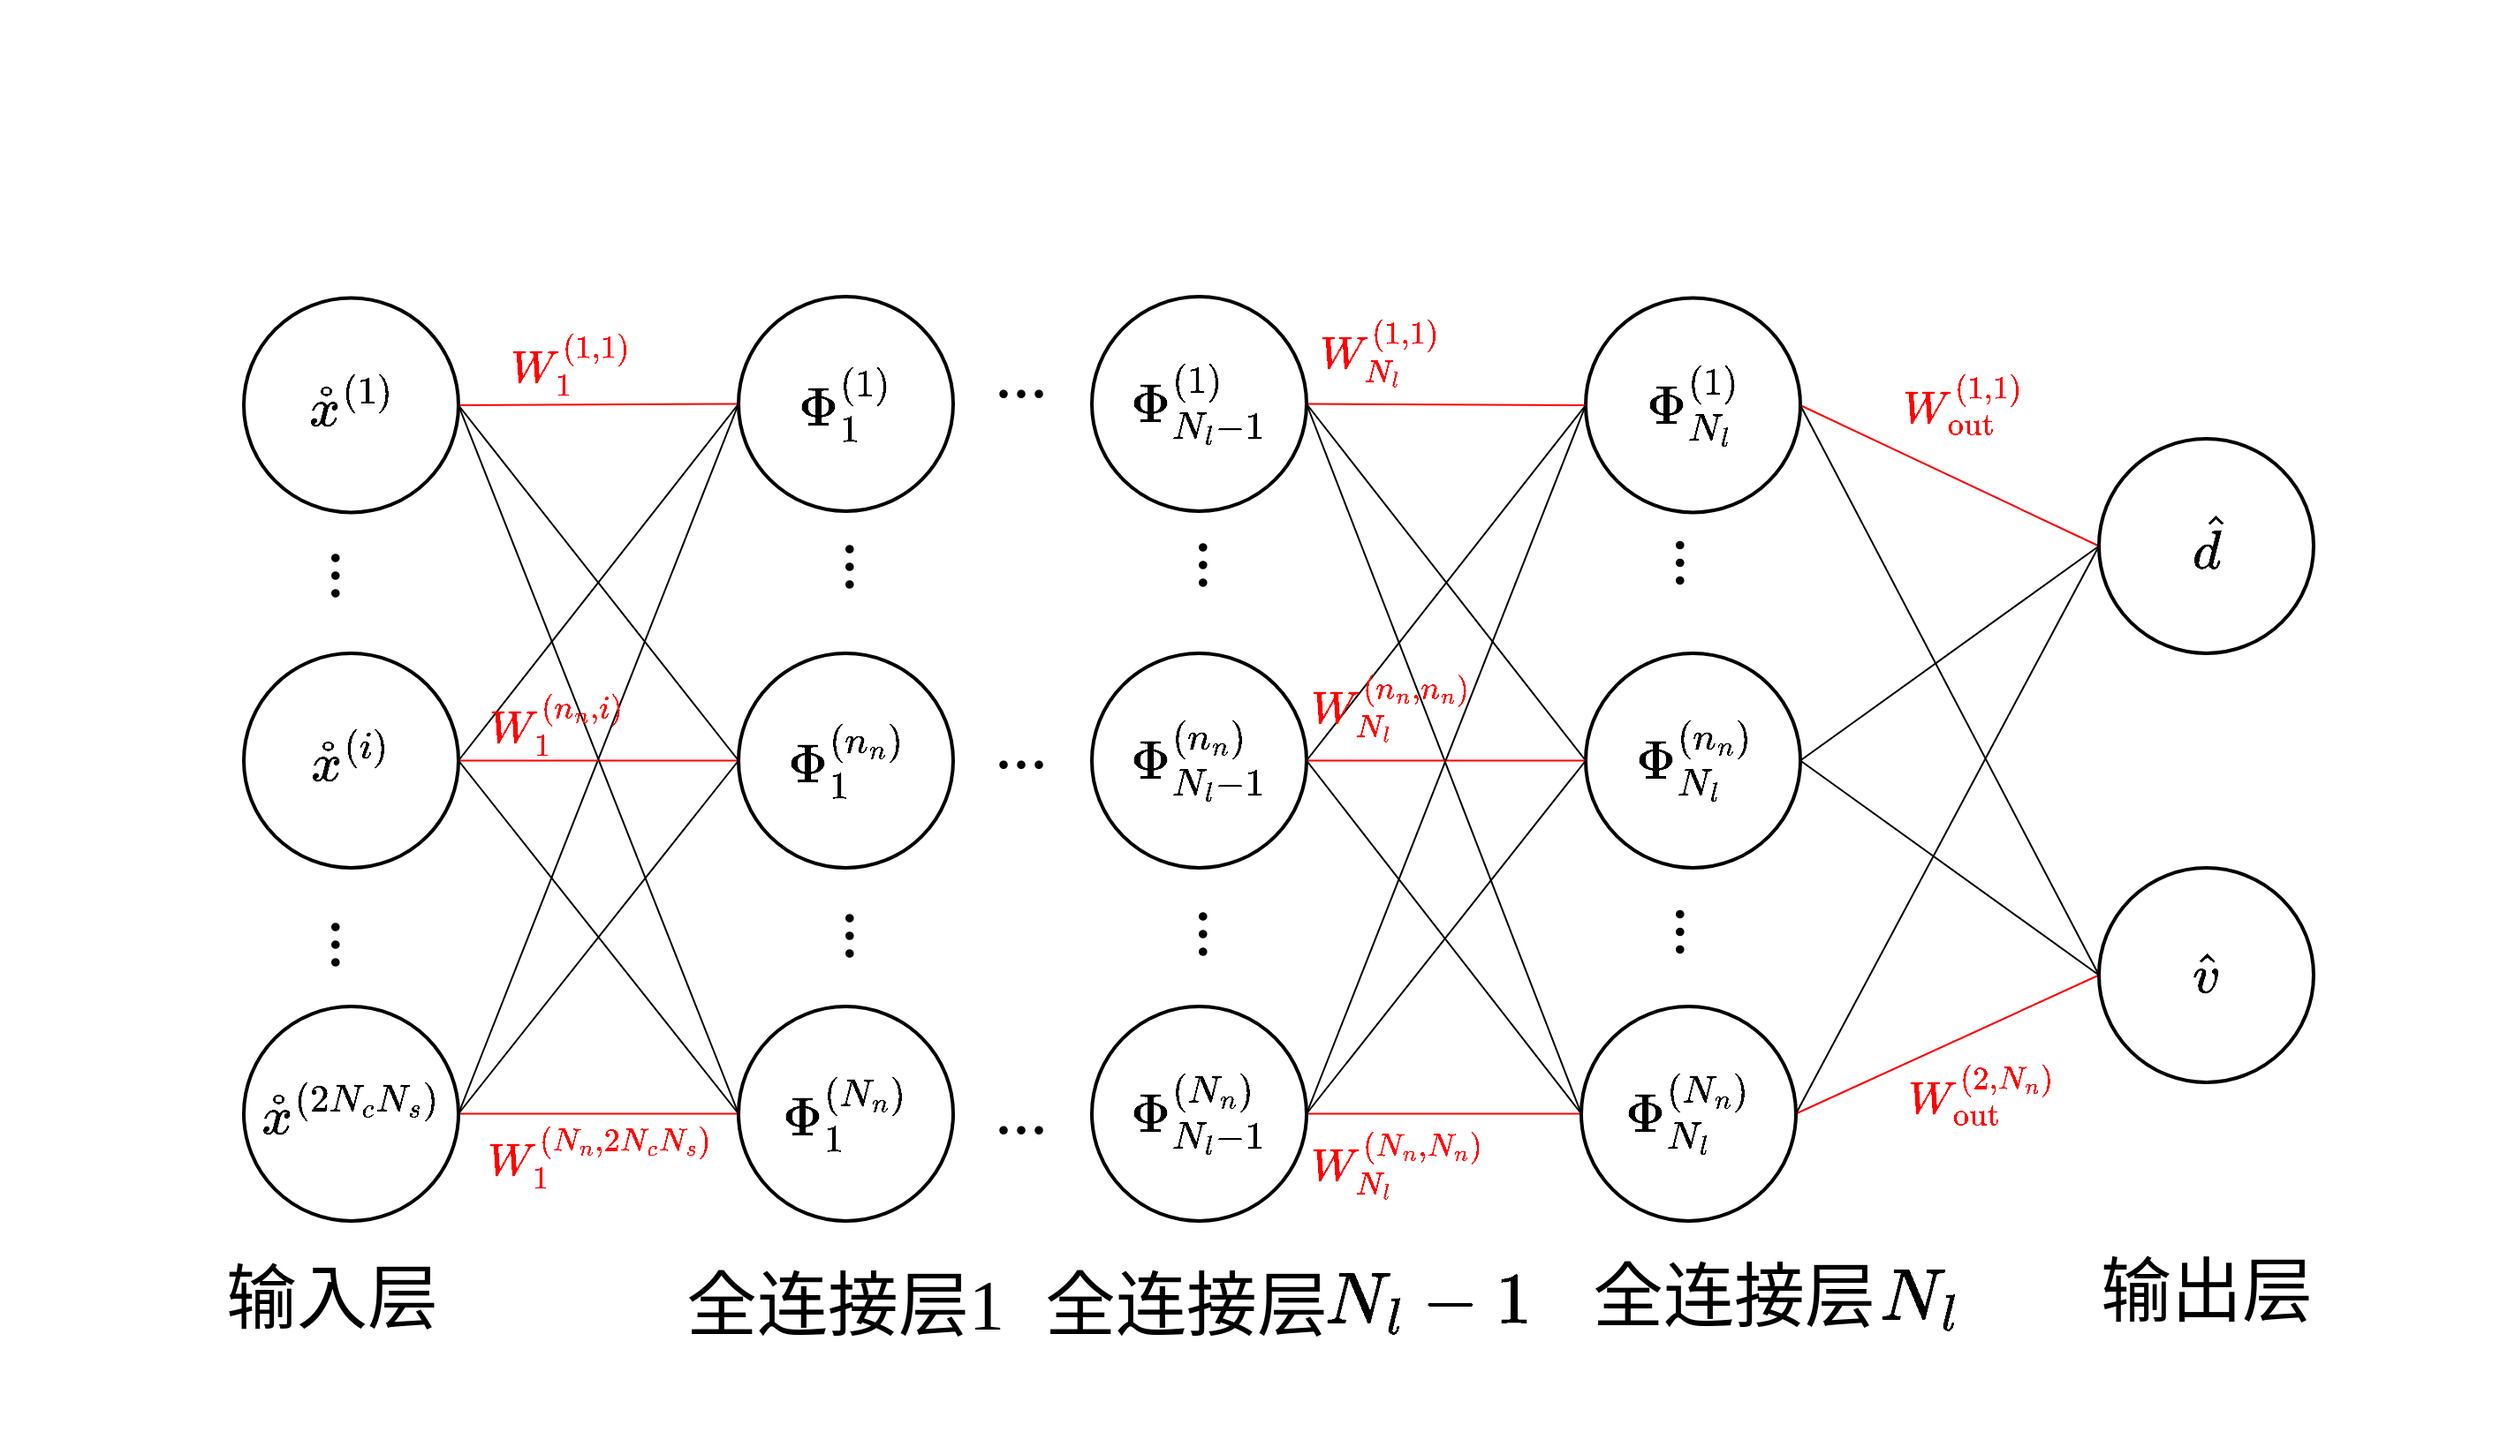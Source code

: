 <mxfile version="21.0.1" type="github">
  <diagram id="Nr91gBnzZNPVa7OQCYuw" name="第 1 页">
    <mxGraphModel dx="2608" dy="576" grid="1" gridSize="10" guides="1" tooltips="1" connect="1" arrows="1" fold="1" page="1" pageScale="1" pageWidth="827" pageHeight="1169" math="1" shadow="0">
      <root>
        <mxCell id="0" />
        <mxCell id="1" parent="0" />
        <mxCell id="OwIFoiRJL9QfCj11o62w-37" value="&lt;font style=&quot;font-size: 40px;&quot;&gt;输入层&lt;/font&gt;" style="text;html=1;strokeColor=none;fillColor=none;align=center;verticalAlign=middle;whiteSpace=wrap;rounded=0;fontFamily=宋体;fontSize=40;movable=1;resizable=1;rotatable=1;deletable=1;editable=1;locked=0;connectable=1;" parent="1" vertex="1">
          <mxGeometry x="-1150" y="1590" width="280" height="30" as="geometry" />
        </mxCell>
        <mxCell id="M2UcmTgwvu7eOfn9CfLt-47" style="edgeStyle=none;rounded=0;orthogonalLoop=1;jettySize=auto;html=1;exitX=1;exitY=0.5;exitDx=0;exitDy=0;entryX=0;entryY=0.5;entryDx=0;entryDy=0;fontSize=40;endArrow=none;endFill=0;movable=1;resizable=1;rotatable=1;deletable=1;editable=1;connectable=1;locked=0;" parent="1" source="M2UcmTgwvu7eOfn9CfLt-4" target="M2UcmTgwvu7eOfn9CfLt-13" edge="1">
          <mxGeometry relative="1" as="geometry" />
        </mxCell>
        <mxCell id="M2UcmTgwvu7eOfn9CfLt-48" style="edgeStyle=none;rounded=0;orthogonalLoop=1;jettySize=auto;html=1;exitX=1;exitY=0.5;exitDx=0;exitDy=0;entryX=0;entryY=0.5;entryDx=0;entryDy=0;fontSize=40;endArrow=none;endFill=0;movable=1;resizable=1;rotatable=1;deletable=1;editable=1;connectable=1;locked=0;" parent="1" source="M2UcmTgwvu7eOfn9CfLt-4" target="M2UcmTgwvu7eOfn9CfLt-14" edge="1">
          <mxGeometry relative="1" as="geometry" />
        </mxCell>
        <mxCell id="M2UcmTgwvu7eOfn9CfLt-49" style="edgeStyle=none;rounded=0;orthogonalLoop=1;jettySize=auto;html=1;exitX=1;exitY=0.5;exitDx=0;exitDy=0;entryX=0;entryY=0.5;entryDx=0;entryDy=0;fontSize=40;endArrow=none;endFill=0;movable=1;resizable=1;rotatable=1;deletable=1;editable=1;connectable=1;strokeColor=#FF0000;locked=0;" parent="1" source="M2UcmTgwvu7eOfn9CfLt-4" target="M2UcmTgwvu7eOfn9CfLt-15" edge="1">
          <mxGeometry relative="1" as="geometry" />
        </mxCell>
        <mxCell id="M2UcmTgwvu7eOfn9CfLt-4" value="&lt;span style=&quot;font-family: &amp;quot;Times New Roman&amp;quot;; font-size: 30px;&quot;&gt;$$\mathring{x}^{(2N_cN_s)}$$&lt;/span&gt;" style="ellipse;whiteSpace=wrap;html=1;aspect=fixed;strokeWidth=2;movable=1;resizable=1;rotatable=1;deletable=1;editable=1;locked=0;connectable=1;" parent="1" vertex="1">
          <mxGeometry x="-1060" y="1440" width="121.5" height="121.5" as="geometry" />
        </mxCell>
        <mxCell id="M2UcmTgwvu7eOfn9CfLt-44" style="edgeStyle=none;rounded=0;orthogonalLoop=1;jettySize=auto;html=1;exitX=1;exitY=0.5;exitDx=0;exitDy=0;entryX=0;entryY=0.5;entryDx=0;entryDy=0;fontSize=40;endArrow=none;endFill=0;movable=1;resizable=1;rotatable=1;deletable=1;editable=1;connectable=1;locked=0;" parent="1" source="M2UcmTgwvu7eOfn9CfLt-5" target="M2UcmTgwvu7eOfn9CfLt-13" edge="1">
          <mxGeometry relative="1" as="geometry" />
        </mxCell>
        <mxCell id="M2UcmTgwvu7eOfn9CfLt-45" style="edgeStyle=none;rounded=0;orthogonalLoop=1;jettySize=auto;html=1;exitX=1;exitY=0.5;exitDx=0;exitDy=0;entryX=0;entryY=0.5;entryDx=0;entryDy=0;fontSize=40;endArrow=none;endFill=0;movable=1;resizable=1;rotatable=1;deletable=1;editable=1;connectable=1;strokeColor=#FF0000;locked=0;" parent="1" source="M2UcmTgwvu7eOfn9CfLt-5" target="M2UcmTgwvu7eOfn9CfLt-14" edge="1">
          <mxGeometry relative="1" as="geometry" />
        </mxCell>
        <mxCell id="M2UcmTgwvu7eOfn9CfLt-46" style="edgeStyle=none;rounded=0;orthogonalLoop=1;jettySize=auto;html=1;exitX=1;exitY=0.5;exitDx=0;exitDy=0;entryX=0;entryY=0.5;entryDx=0;entryDy=0;fontSize=40;endArrow=none;endFill=0;movable=1;resizable=1;rotatable=1;deletable=1;editable=1;connectable=1;locked=0;" parent="1" source="M2UcmTgwvu7eOfn9CfLt-5" target="M2UcmTgwvu7eOfn9CfLt-15" edge="1">
          <mxGeometry relative="1" as="geometry" />
        </mxCell>
        <mxCell id="M2UcmTgwvu7eOfn9CfLt-5" value="&lt;span style=&quot;font-family: &amp;quot;Times New Roman&amp;quot;; font-size: 30px;&quot;&gt;$$\mathring{x}^{(i)}$$&lt;/span&gt;" style="ellipse;whiteSpace=wrap;html=1;aspect=fixed;strokeWidth=2;movable=1;resizable=1;rotatable=1;deletable=1;editable=1;locked=0;connectable=1;" parent="1" vertex="1">
          <mxGeometry x="-1060" y="1240" width="121.5" height="121.5" as="geometry" />
        </mxCell>
        <mxCell id="M2UcmTgwvu7eOfn9CfLt-38" style="edgeStyle=none;rounded=0;orthogonalLoop=1;jettySize=auto;html=1;exitX=1;exitY=0.5;exitDx=0;exitDy=0;entryX=0;entryY=0.5;entryDx=0;entryDy=0;fontSize=40;endArrow=none;endFill=0;movable=1;resizable=1;rotatable=1;deletable=1;editable=1;connectable=1;strokeColor=#FF0000;fontColor=#FF0000;locked=0;" parent="1" source="M2UcmTgwvu7eOfn9CfLt-9" target="M2UcmTgwvu7eOfn9CfLt-13" edge="1">
          <mxGeometry relative="1" as="geometry" />
        </mxCell>
        <mxCell id="M2UcmTgwvu7eOfn9CfLt-39" style="edgeStyle=none;rounded=0;orthogonalLoop=1;jettySize=auto;html=1;exitX=1;exitY=0.5;exitDx=0;exitDy=0;entryX=0;entryY=0.5;entryDx=0;entryDy=0;fontSize=40;endArrow=none;endFill=0;movable=1;resizable=1;rotatable=1;deletable=1;editable=1;connectable=1;locked=0;" parent="1" source="M2UcmTgwvu7eOfn9CfLt-9" target="M2UcmTgwvu7eOfn9CfLt-14" edge="1">
          <mxGeometry relative="1" as="geometry" />
        </mxCell>
        <mxCell id="M2UcmTgwvu7eOfn9CfLt-40" style="edgeStyle=none;rounded=0;orthogonalLoop=1;jettySize=auto;html=1;exitX=1;exitY=0.5;exitDx=0;exitDy=0;entryX=0;entryY=0.5;entryDx=0;entryDy=0;fontSize=40;endArrow=none;endFill=0;movable=1;resizable=1;rotatable=1;deletable=1;editable=1;connectable=1;locked=0;" parent="1" source="M2UcmTgwvu7eOfn9CfLt-9" target="M2UcmTgwvu7eOfn9CfLt-15" edge="1">
          <mxGeometry relative="1" as="geometry" />
        </mxCell>
        <mxCell id="M2UcmTgwvu7eOfn9CfLt-9" value="&lt;span style=&quot;font-family: &amp;quot;Times New Roman&amp;quot;; font-size: 30px;&quot;&gt;$$\mathring{x}^{(1)}$$&lt;/span&gt;" style="ellipse;whiteSpace=wrap;html=1;aspect=fixed;strokeWidth=2;movable=1;resizable=1;rotatable=1;deletable=1;editable=1;locked=0;connectable=1;" parent="1" vertex="1">
          <mxGeometry x="-1060" y="1038.75" width="121.5" height="121.5" as="geometry" />
        </mxCell>
        <mxCell id="M2UcmTgwvu7eOfn9CfLt-13" value="&lt;span style=&quot;font-family: &amp;quot;Times New Roman&amp;quot;; font-size: 30px;&quot;&gt;$${\Phi}_{1}^{(1)}$$&lt;/span&gt;" style="ellipse;whiteSpace=wrap;html=1;aspect=fixed;strokeWidth=2;movable=1;resizable=1;rotatable=1;deletable=1;editable=1;locked=0;connectable=1;" parent="1" vertex="1">
          <mxGeometry x="-780" y="1038" width="121.5" height="121.5" as="geometry" />
        </mxCell>
        <mxCell id="M2UcmTgwvu7eOfn9CfLt-14" value="&lt;span style=&quot;font-family: &amp;quot;Times New Roman&amp;quot;; font-size: 30px;&quot;&gt;$${\Phi}_{1}^{(n_n)}$$&lt;/span&gt;" style="ellipse;whiteSpace=wrap;html=1;aspect=fixed;strokeWidth=2;movable=1;resizable=1;rotatable=1;deletable=1;editable=1;locked=0;connectable=1;" parent="1" vertex="1">
          <mxGeometry x="-780" y="1240" width="121.5" height="121.5" as="geometry" />
        </mxCell>
        <mxCell id="M2UcmTgwvu7eOfn9CfLt-15" value="&lt;span style=&quot;font-family: &amp;quot;Times New Roman&amp;quot;; font-size: 30px;&quot;&gt;$${\Phi}_{1}^{(N_n)}$$&lt;/span&gt;" style="ellipse;whiteSpace=wrap;html=1;aspect=fixed;strokeWidth=2;movable=1;resizable=1;rotatable=1;deletable=1;editable=1;locked=0;connectable=1;" parent="1" vertex="1">
          <mxGeometry x="-780" y="1440" width="121.5" height="121.5" as="geometry" />
        </mxCell>
        <mxCell id="M2UcmTgwvu7eOfn9CfLt-59" style="edgeStyle=none;rounded=0;orthogonalLoop=1;jettySize=auto;html=1;exitX=1;exitY=0.5;exitDx=0;exitDy=0;entryX=0;entryY=0.5;entryDx=0;entryDy=0;fontSize=40;endArrow=none;endFill=0;movable=1;resizable=1;rotatable=1;deletable=1;editable=1;connectable=1;strokeColor=#FF0000;locked=0;" parent="1" source="M2UcmTgwvu7eOfn9CfLt-22" target="XeoROwiILn2AdARiK8tl-6" edge="1">
          <mxGeometry relative="1" as="geometry">
            <mxPoint x="-879.25" y="1100" as="targetPoint" />
          </mxGeometry>
        </mxCell>
        <mxCell id="XeoROwiILn2AdARiK8tl-16" style="edgeStyle=none;rounded=0;orthogonalLoop=1;jettySize=auto;html=1;exitX=1;exitY=0.5;exitDx=0;exitDy=0;entryX=0;entryY=0.5;entryDx=0;entryDy=0;endArrow=none;endFill=0;movable=1;resizable=1;rotatable=1;deletable=1;editable=1;connectable=1;locked=0;" parent="1" source="M2UcmTgwvu7eOfn9CfLt-22" target="XeoROwiILn2AdARiK8tl-5" edge="1">
          <mxGeometry relative="1" as="geometry">
            <mxPoint x="-749.25" y="1100" as="targetPoint" />
          </mxGeometry>
        </mxCell>
        <mxCell id="M2UcmTgwvu7eOfn9CfLt-22" value="&lt;span style=&quot;font-family: &amp;quot;Times New Roman&amp;quot;; font-size: 30px;&quot;&gt;$${\Phi}_{N_l}^{(1)}$$&lt;/span&gt;" style="ellipse;whiteSpace=wrap;html=1;aspect=fixed;strokeWidth=2;movable=1;resizable=1;rotatable=1;deletable=1;editable=1;locked=0;connectable=1;" parent="1" vertex="1">
          <mxGeometry x="-300.5" y="1038.75" width="121.5" height="121.5" as="geometry" />
        </mxCell>
        <mxCell id="XeoROwiILn2AdARiK8tl-19" style="edgeStyle=none;rounded=0;orthogonalLoop=1;jettySize=auto;html=1;exitX=1;exitY=0.5;exitDx=0;exitDy=0;entryX=0;entryY=0.5;entryDx=0;entryDy=0;endArrow=none;endFill=0;movable=1;resizable=1;rotatable=1;deletable=1;editable=1;connectable=1;locked=0;" parent="1" source="M2UcmTgwvu7eOfn9CfLt-23" target="XeoROwiILn2AdARiK8tl-6" edge="1">
          <mxGeometry relative="1" as="geometry">
            <mxPoint x="-749.25" y="1100" as="targetPoint" />
          </mxGeometry>
        </mxCell>
        <mxCell id="M2UcmTgwvu7eOfn9CfLt-23" value="&lt;span style=&quot;font-family: &amp;quot;Times New Roman&amp;quot;; font-size: 30px;&quot;&gt;$${\Phi}_{N_l}^{(n_n)}$$&lt;/span&gt;" style="ellipse;whiteSpace=wrap;html=1;aspect=fixed;strokeWidth=2;movable=1;resizable=1;rotatable=1;deletable=1;editable=1;locked=0;connectable=1;" parent="1" vertex="1">
          <mxGeometry x="-300.5" y="1240" width="121.5" height="121.5" as="geometry" />
        </mxCell>
        <mxCell id="M2UcmTgwvu7eOfn9CfLt-61" style="edgeStyle=none;rounded=0;orthogonalLoop=1;jettySize=auto;html=1;fontSize=40;endArrow=none;endFill=0;entryX=0;entryY=0.5;entryDx=0;entryDy=0;movable=1;resizable=1;rotatable=1;deletable=1;editable=1;connectable=1;strokeColor=#FF0000;locked=0;exitX=1;exitY=0.5;exitDx=0;exitDy=0;" parent="1" source="M2UcmTgwvu7eOfn9CfLt-24" target="XeoROwiILn2AdARiK8tl-5" edge="1">
          <mxGeometry relative="1" as="geometry">
            <mxPoint x="-879.25" y="1100" as="targetPoint" />
            <mxPoint x="-170" y="1610" as="sourcePoint" />
          </mxGeometry>
        </mxCell>
        <mxCell id="XeoROwiILn2AdARiK8tl-20" style="edgeStyle=none;rounded=0;orthogonalLoop=1;jettySize=auto;html=1;exitX=1;exitY=0.5;exitDx=0;exitDy=0;entryX=0;entryY=0.5;entryDx=0;entryDy=0;endArrow=none;endFill=0;movable=1;resizable=1;rotatable=1;deletable=1;editable=1;connectable=1;locked=0;" parent="1" source="M2UcmTgwvu7eOfn9CfLt-24" target="XeoROwiILn2AdARiK8tl-6" edge="1">
          <mxGeometry relative="1" as="geometry">
            <mxPoint x="-749.25" y="1100" as="targetPoint" />
          </mxGeometry>
        </mxCell>
        <mxCell id="7U1tbbjrAaeNdRE5ZruC-3" style="edgeStyle=orthogonalEdgeStyle;rounded=0;orthogonalLoop=1;jettySize=auto;html=1;exitX=0.5;exitY=1;exitDx=0;exitDy=0;movable=1;resizable=1;rotatable=1;deletable=1;editable=1;locked=0;connectable=1;" parent="1" edge="1">
          <mxGeometry relative="1" as="geometry">
            <mxPoint x="-183" y="877.5" as="sourcePoint" />
            <mxPoint x="-183" y="877.5" as="targetPoint" />
          </mxGeometry>
        </mxCell>
        <mxCell id="t0eo6kWqra9Wq7suAkri-11" value="&lt;font style=&quot;font-size: 40px;&quot;&gt;全连接层1&lt;/font&gt;" style="text;html=1;strokeColor=none;fillColor=none;align=center;verticalAlign=middle;whiteSpace=wrap;rounded=0;fontFamily=宋体;fontSize=50;movable=1;resizable=1;rotatable=1;deletable=1;editable=1;locked=0;connectable=1;" parent="1" vertex="1">
          <mxGeometry x="-862.75" y="1545" width="287" height="120" as="geometry" />
        </mxCell>
        <mxCell id="t0eo6kWqra9Wq7suAkri-18" value="&lt;font style=&quot;font-size: 25px;&quot;&gt;$${W}^{(1,1)}_1$$&lt;/font&gt;" style="text;html=1;strokeColor=none;fillColor=none;align=center;verticalAlign=middle;rounded=0;fontFamily=Times New Roman;fontSize=50;fontColor=#FF0000;movable=1;resizable=1;rotatable=1;deletable=1;editable=1;locked=0;connectable=1;" parent="1" vertex="1">
          <mxGeometry x="-1019" y="1016" width="287" height="120" as="geometry" />
        </mxCell>
        <mxCell id="XeoROwiILn2AdARiK8tl-6" value="&lt;span style=&quot;font-family: &amp;quot;Times New Roman&amp;quot;; font-size: 30px;&quot;&gt;$$\hat{d}$$&lt;/span&gt;" style="ellipse;whiteSpace=wrap;html=1;aspect=fixed;strokeWidth=2;movable=1;resizable=1;rotatable=1;deletable=1;editable=1;locked=0;connectable=1;" parent="1" vertex="1">
          <mxGeometry x="-10" y="1118.5" width="121.5" height="121.5" as="geometry" />
        </mxCell>
        <mxCell id="XeoROwiILn2AdARiK8tl-5" value="&lt;span style=&quot;font-family: &amp;quot;Times New Roman&amp;quot;; font-size: 30px;&quot;&gt;$$\hat{v}$$&lt;/span&gt;" style="ellipse;whiteSpace=wrap;html=1;aspect=fixed;strokeWidth=2;movable=1;resizable=1;rotatable=1;deletable=1;editable=1;locked=0;connectable=1;" parent="1" vertex="1">
          <mxGeometry x="-10" y="1361.5" width="121.5" height="121.5" as="geometry" />
        </mxCell>
        <mxCell id="XeoROwiILn2AdARiK8tl-13" value="&lt;span style=&quot;font-size: 40px;&quot;&gt;&lt;font face=&quot;宋体&quot; style=&quot;font-size: 40px;&quot;&gt;输出层&lt;/font&gt;&lt;/span&gt;" style="text;whiteSpace=wrap;html=1;align=center;movable=1;resizable=1;rotatable=1;deletable=1;editable=1;locked=0;connectable=1;fontSize=40;" parent="1" vertex="1">
          <mxGeometry x="-114.25" y="1570" width="330" height="50" as="geometry" />
        </mxCell>
        <mxCell id="XeoROwiILn2AdARiK8tl-33" value="&lt;span style=&quot;font-size: 25px;&quot;&gt;$${W}^{(N_n,2N_cN_s)}_1$$&lt;/span&gt;" style="text;html=1;strokeColor=none;fillColor=none;align=center;verticalAlign=middle;whiteSpace=wrap;rounded=0;fontFamily=Times New Roman;fontSize=50;fontColor=#FF0000;movable=1;resizable=1;rotatable=1;deletable=1;editable=1;locked=0;connectable=1;" parent="1" vertex="1">
          <mxGeometry x="-1002" y="1465" width="287" height="120" as="geometry" />
        </mxCell>
        <mxCell id="XeoROwiILn2AdARiK8tl-34" value="&lt;font style=&quot;font-size: 25px;&quot;&gt;$${W}^{(n_n,i)}_1$$&lt;/font&gt;" style="text;html=1;strokeColor=none;fillColor=none;align=center;verticalAlign=middle;whiteSpace=wrap;rounded=0;fontFamily=Times New Roman;fontSize=50;fontColor=#FF0000;movable=1;resizable=1;rotatable=1;deletable=1;editable=1;locked=0;connectable=1;" parent="1" vertex="1">
          <mxGeometry x="-1026" y="1220" width="287" height="120" as="geometry" />
        </mxCell>
        <mxCell id="XeoROwiILn2AdARiK8tl-37" value="&lt;font style=&quot;font-size: 25px;&quot;&gt;$${W}^{(1,1)}_\text{out}$$&lt;/font&gt;" style="text;html=1;strokeColor=none;fillColor=none;align=center;verticalAlign=middle;whiteSpace=wrap;rounded=0;fontFamily=Times New Roman;fontSize=50;fontColor=#FF0000;movable=1;resizable=1;rotatable=1;deletable=1;editable=1;locked=0;connectable=1;" parent="1" vertex="1">
          <mxGeometry x="-230" y="1038.75" width="287" height="120" as="geometry" />
        </mxCell>
        <mxCell id="XeoROwiILn2AdARiK8tl-38" value="&lt;font style=&quot;font-size: 25px;&quot;&gt;$${W}^{(2,N_n)}_\text{out}$$&lt;/font&gt;" style="text;html=1;strokeColor=none;fillColor=none;align=center;verticalAlign=middle;whiteSpace=wrap;rounded=0;fontFamily=Times New Roman;fontSize=50;fontColor=#FF0000;movable=1;resizable=1;rotatable=1;deletable=1;editable=1;locked=0;connectable=1;" parent="1" vertex="1">
          <mxGeometry x="-220" y="1430" width="287" height="120" as="geometry" />
        </mxCell>
        <mxCell id="XeoROwiILn2AdARiK8tl-40" style="edgeStyle=none;rounded=0;orthogonalLoop=1;jettySize=auto;html=1;exitX=1;exitY=0.5;exitDx=0;exitDy=0;entryX=0;entryY=0.5;entryDx=0;entryDy=0;fontSize=25;endArrow=none;endFill=0;movable=1;resizable=1;rotatable=1;deletable=1;editable=1;connectable=1;strokeColor=#FF0000;locked=0;" parent="1" source="XeoROwiILn2AdARiK8tl-39" target="M2UcmTgwvu7eOfn9CfLt-22" edge="1">
          <mxGeometry relative="1" as="geometry" />
        </mxCell>
        <mxCell id="XeoROwiILn2AdARiK8tl-48" style="edgeStyle=none;rounded=0;orthogonalLoop=1;jettySize=auto;html=1;exitX=1;exitY=0.5;exitDx=0;exitDy=0;fontSize=25;endArrow=none;endFill=0;entryX=0;entryY=0.5;entryDx=0;entryDy=0;movable=1;resizable=1;rotatable=1;deletable=1;editable=1;connectable=1;locked=0;" parent="1" source="XeoROwiILn2AdARiK8tl-39" target="M2UcmTgwvu7eOfn9CfLt-23" edge="1">
          <mxGeometry relative="1" as="geometry">
            <mxPoint x="-640" y="1040" as="targetPoint" />
          </mxGeometry>
        </mxCell>
        <mxCell id="XeoROwiILn2AdARiK8tl-49" style="edgeStyle=none;rounded=0;orthogonalLoop=1;jettySize=auto;html=1;exitX=1;exitY=0.5;exitDx=0;exitDy=0;entryX=0;entryY=0.5;entryDx=0;entryDy=0;fontSize=25;endArrow=none;endFill=0;movable=1;resizable=1;rotatable=1;deletable=1;editable=1;connectable=1;locked=0;" parent="1" source="XeoROwiILn2AdARiK8tl-39" target="M2UcmTgwvu7eOfn9CfLt-24" edge="1">
          <mxGeometry relative="1" as="geometry" />
        </mxCell>
        <mxCell id="XeoROwiILn2AdARiK8tl-39" value="&lt;span style=&quot;font-family: &amp;quot;Times New Roman&amp;quot;; font-size: 30px;&quot;&gt;$${\Phi}_{N_l-1}^{(1)}$$&lt;/span&gt;" style="ellipse;whiteSpace=wrap;html=1;aspect=fixed;strokeWidth=2;movable=1;resizable=1;rotatable=1;deletable=1;editable=1;locked=0;connectable=1;" parent="1" vertex="1">
          <mxGeometry x="-580" y="1038" width="121.5" height="121.5" as="geometry" />
        </mxCell>
        <mxCell id="XeoROwiILn2AdARiK8tl-43" style="edgeStyle=none;rounded=0;orthogonalLoop=1;jettySize=auto;html=1;exitX=1;exitY=0.5;exitDx=0;exitDy=0;entryX=0;entryY=0.5;entryDx=0;entryDy=0;fontSize=25;endArrow=none;endFill=0;movable=1;resizable=1;rotatable=1;deletable=1;editable=1;connectable=1;strokeColor=#FF0000;locked=0;" parent="1" source="XeoROwiILn2AdARiK8tl-41" target="M2UcmTgwvu7eOfn9CfLt-23" edge="1">
          <mxGeometry relative="1" as="geometry" />
        </mxCell>
        <mxCell id="XeoROwiILn2AdARiK8tl-50" style="edgeStyle=none;rounded=0;orthogonalLoop=1;jettySize=auto;html=1;exitX=1;exitY=0.5;exitDx=0;exitDy=0;fontSize=25;endArrow=none;endFill=0;entryX=0;entryY=0.5;entryDx=0;entryDy=0;movable=1;resizable=1;rotatable=1;deletable=1;editable=1;connectable=1;locked=0;" parent="1" source="XeoROwiILn2AdARiK8tl-41" target="M2UcmTgwvu7eOfn9CfLt-24" edge="1">
          <mxGeometry relative="1" as="geometry">
            <mxPoint x="-890" y="1050" as="targetPoint" />
          </mxGeometry>
        </mxCell>
        <mxCell id="XeoROwiILn2AdARiK8tl-51" style="edgeStyle=none;rounded=0;orthogonalLoop=1;jettySize=auto;html=1;exitX=1;exitY=0.5;exitDx=0;exitDy=0;entryX=0;entryY=0.5;entryDx=0;entryDy=0;fontSize=25;endArrow=none;endFill=0;movable=1;resizable=1;rotatable=1;deletable=1;editable=1;connectable=1;locked=0;" parent="1" source="XeoROwiILn2AdARiK8tl-41" target="M2UcmTgwvu7eOfn9CfLt-22" edge="1">
          <mxGeometry relative="1" as="geometry" />
        </mxCell>
        <mxCell id="XeoROwiILn2AdARiK8tl-41" value="&lt;span style=&quot;font-family: &amp;quot;Times New Roman&amp;quot;; font-size: 30px;&quot;&gt;$${\Phi}_{N_l-1}^{(n_n)}$$&lt;/span&gt;" style="ellipse;whiteSpace=wrap;html=1;aspect=fixed;strokeWidth=2;movable=1;resizable=1;rotatable=1;deletable=1;editable=1;locked=0;connectable=1;" parent="1" vertex="1">
          <mxGeometry x="-580" y="1240" width="121.5" height="121.5" as="geometry" />
        </mxCell>
        <mxCell id="XeoROwiILn2AdARiK8tl-44" style="edgeStyle=none;rounded=0;orthogonalLoop=1;jettySize=auto;html=1;exitX=1;exitY=0.5;exitDx=0;exitDy=0;entryX=0;entryY=0.5;entryDx=0;entryDy=0;fontSize=25;endArrow=none;endFill=0;movable=1;resizable=1;rotatable=1;deletable=1;editable=1;connectable=1;strokeColor=#FF0000;locked=0;" parent="1" source="XeoROwiILn2AdARiK8tl-42" target="M2UcmTgwvu7eOfn9CfLt-24" edge="1">
          <mxGeometry relative="1" as="geometry" />
        </mxCell>
        <mxCell id="XeoROwiILn2AdARiK8tl-52" style="edgeStyle=none;rounded=0;orthogonalLoop=1;jettySize=auto;html=1;exitX=1;exitY=0.5;exitDx=0;exitDy=0;entryX=0;entryY=0.5;entryDx=0;entryDy=0;fontSize=25;endArrow=none;endFill=0;movable=1;resizable=1;rotatable=1;deletable=1;editable=1;connectable=1;locked=0;" parent="1" source="XeoROwiILn2AdARiK8tl-42" target="M2UcmTgwvu7eOfn9CfLt-22" edge="1">
          <mxGeometry relative="1" as="geometry" />
        </mxCell>
        <mxCell id="XeoROwiILn2AdARiK8tl-53" style="edgeStyle=none;rounded=0;orthogonalLoop=1;jettySize=auto;html=1;exitX=1;exitY=0.5;exitDx=0;exitDy=0;entryX=0;entryY=0.5;entryDx=0;entryDy=0;fontSize=25;endArrow=none;endFill=0;movable=1;resizable=1;rotatable=1;deletable=1;editable=1;connectable=1;locked=0;" parent="1" source="XeoROwiILn2AdARiK8tl-42" target="M2UcmTgwvu7eOfn9CfLt-23" edge="1">
          <mxGeometry relative="1" as="geometry" />
        </mxCell>
        <mxCell id="XeoROwiILn2AdARiK8tl-42" value="&lt;span style=&quot;font-family: &amp;quot;Times New Roman&amp;quot;; font-size: 30px;&quot;&gt;$${\Phi}_{N_l-1}^{(N_n)}$$&lt;/span&gt;" style="ellipse;whiteSpace=wrap;html=1;aspect=fixed;strokeWidth=2;movable=1;resizable=1;rotatable=1;deletable=1;editable=1;locked=0;connectable=1;" parent="1" vertex="1">
          <mxGeometry x="-580" y="1440" width="121.5" height="121.5" as="geometry" />
        </mxCell>
        <mxCell id="XeoROwiILn2AdARiK8tl-45" value="&lt;font style=&quot;font-size: 25px;&quot;&gt;$${W}^{(1,1)}_{N_l}$$&lt;/font&gt;" style="text;html=1;strokeColor=none;fillColor=none;align=center;verticalAlign=middle;whiteSpace=wrap;rounded=0;fontFamily=Times New Roman;fontSize=50;fontColor=#FF0000;movable=1;resizable=1;rotatable=1;deletable=1;editable=1;locked=0;connectable=1;" parent="1" vertex="1">
          <mxGeometry x="-560" y="1010" width="287" height="120" as="geometry" />
        </mxCell>
        <mxCell id="XeoROwiILn2AdARiK8tl-46" value="&lt;font style=&quot;font-size: 25px;&quot;&gt;$${W}^{(n_n,n_n)}_{N_l}$$&lt;/font&gt;" style="text;html=1;strokeColor=none;fillColor=none;align=center;verticalAlign=middle;whiteSpace=wrap;rounded=0;fontFamily=Times New Roman;fontSize=50;fontColor=#FF0000;movable=1;resizable=1;rotatable=1;deletable=1;editable=1;locked=0;connectable=1;" parent="1" vertex="1">
          <mxGeometry x="-554" y="1211" width="287" height="120" as="geometry" />
        </mxCell>
        <mxCell id="XeoROwiILn2AdARiK8tl-47" value="&lt;font style=&quot;font-size: 25px;&quot;&gt;$${W}^{(N_n,N_n)}_{N_l}$$&lt;/font&gt;" style="text;html=1;strokeColor=none;fillColor=none;align=center;verticalAlign=middle;whiteSpace=wrap;rounded=0;fontFamily=Times New Roman;fontSize=50;labelBorderColor=none;fontColor=#FF0000;movable=1;resizable=1;rotatable=1;deletable=1;editable=1;locked=0;connectable=1;" parent="1" vertex="1">
          <mxGeometry x="-550" y="1470" width="287" height="120" as="geometry" />
        </mxCell>
        <mxCell id="CB7Ro9h_NJcxQG_lgQYG-1" value="&lt;font style=&quot;font-size: 40px;&quot;&gt;...&lt;/font&gt;" style="text;html=1;strokeColor=none;fillColor=none;align=center;verticalAlign=middle;whiteSpace=wrap;rounded=0;fontFamily=Times New Roman;fontSize=30;movable=1;resizable=1;rotatable=1;deletable=1;editable=1;connectable=1;locked=0;" parent="1" vertex="1">
          <mxGeometry x="-650" y="1065.75" width="60" height="30" as="geometry" />
        </mxCell>
        <mxCell id="CB7Ro9h_NJcxQG_lgQYG-2" value="&lt;font style=&quot;font-size: 40px;&quot;&gt;...&lt;/font&gt;" style="text;html=1;strokeColor=none;fillColor=none;align=center;verticalAlign=middle;whiteSpace=wrap;rounded=0;fontFamily=Times New Roman;fontSize=30;movable=1;resizable=1;rotatable=1;deletable=1;editable=1;connectable=1;locked=0;" parent="1" vertex="1">
          <mxGeometry x="-650" y="1275.75" width="60" height="30" as="geometry" />
        </mxCell>
        <mxCell id="6lGiRCO-KDSi75rr7EYO-1" value="" style="group;movable=1;resizable=1;rotatable=1;deletable=1;editable=1;locked=0;connectable=1;" parent="1" vertex="1" connectable="0">
          <mxGeometry x="-670" y="1545" width="292" height="120" as="geometry" />
        </mxCell>
        <mxCell id="t0eo6kWqra9Wq7suAkri-14" value="&lt;font style=&quot;font-size: 40px;&quot;&gt;全连接层&lt;/font&gt;" style="text;html=1;strokeColor=none;fillColor=none;align=center;verticalAlign=middle;whiteSpace=wrap;rounded=0;fontFamily=宋体;fontSize=50;movable=1;resizable=1;rotatable=1;deletable=1;editable=1;locked=0;connectable=1;" parent="6lGiRCO-KDSi75rr7EYO-1" vertex="1">
          <mxGeometry width="287" height="120" as="geometry" />
        </mxCell>
        <mxCell id="t0eo6kWqra9Wq7suAkri-16" value="&lt;span style=&quot;color: rgb(0, 0, 0); font-family: &amp;quot;Times New Roman&amp;quot;; font-style: normal; font-variant-ligatures: normal; font-variant-caps: normal; font-weight: 400; letter-spacing: normal; orphans: 2; text-align: center; text-indent: 0px; text-transform: none; widows: 2; word-spacing: 0px; -webkit-text-stroke-width: 0px; background-color: rgb(248, 249, 250); text-decoration-thickness: initial; text-decoration-style: initial; text-decoration-color: initial; float: none; display: inline !important;&quot;&gt;&lt;font style=&quot;font-size: 40px;&quot;&gt;$$N_l-1$$&lt;/font&gt;&lt;/span&gt;" style="text;whiteSpace=wrap;html=1;movable=1;resizable=1;rotatable=1;deletable=1;editable=1;locked=0;connectable=1;" parent="6lGiRCO-KDSi75rr7EYO-1" vertex="1">
          <mxGeometry x="220" y="-10" width="140" height="60" as="geometry" />
        </mxCell>
        <mxCell id="lNCHyk-WGEvY0NX4Fzwx-1" value="" style="edgeStyle=none;rounded=0;orthogonalLoop=1;jettySize=auto;html=1;exitX=1;exitY=0.5;exitDx=0;exitDy=0;fontSize=40;endArrow=none;endFill=0;entryX=0;entryY=0.5;entryDx=0;entryDy=0;movable=1;resizable=1;rotatable=1;deletable=1;editable=1;connectable=1;locked=0;" parent="1" source="M2UcmTgwvu7eOfn9CfLt-23" target="XeoROwiILn2AdARiK8tl-5" edge="1">
          <mxGeometry relative="1" as="geometry">
            <mxPoint x="41" y="1039" as="targetPoint" />
            <mxPoint x="-599" y="1160" as="sourcePoint" />
          </mxGeometry>
        </mxCell>
        <mxCell id="M2UcmTgwvu7eOfn9CfLt-24" value="&lt;span style=&quot;font-family: &amp;quot;Times New Roman&amp;quot;; font-size: 30px;&quot;&gt;$${\Phi}_{N_l}^{(N_n)}$$&lt;/span&gt;" style="ellipse;whiteSpace=wrap;html=1;aspect=fixed;strokeWidth=2;movable=1;resizable=1;rotatable=1;deletable=1;editable=1;locked=0;connectable=1;" parent="1" vertex="1">
          <mxGeometry x="-303" y="1440" width="121.5" height="121.5" as="geometry" />
        </mxCell>
        <mxCell id="lNCHyk-WGEvY0NX4Fzwx-3" value="&lt;font style=&quot;font-size: 40px;&quot;&gt;...&lt;/font&gt;" style="text;html=1;strokeColor=none;fillColor=none;align=center;verticalAlign=middle;whiteSpace=wrap;rounded=0;fontFamily=Times New Roman;fontSize=30;movable=1;resizable=1;rotatable=1;deletable=1;editable=1;connectable=1;locked=0;" parent="1" vertex="1">
          <mxGeometry x="-650" y="1483" width="60" height="30" as="geometry" />
        </mxCell>
        <mxCell id="lNCHyk-WGEvY0NX4Fzwx-9" value="" style="group" parent="1" vertex="1" connectable="0">
          <mxGeometry x="-1011" y="1166" width="30" height="269" as="geometry" />
        </mxCell>
        <mxCell id="7U1tbbjrAaeNdRE5ZruC-4" value="&lt;font style=&quot;font-size: 40px;&quot;&gt;...&lt;/font&gt;" style="text;html=1;strokeColor=none;fillColor=none;align=center;verticalAlign=middle;whiteSpace=wrap;rounded=0;fontFamily=Times New Roman;fontSize=30;movable=1;resizable=1;rotatable=1;deletable=1;editable=1;connectable=1;rotation=90;locked=0;" parent="lNCHyk-WGEvY0NX4Fzwx-9" vertex="1">
          <mxGeometry x="-15" y="15" width="60" height="30" as="geometry" />
        </mxCell>
        <mxCell id="lNCHyk-WGEvY0NX4Fzwx-7" value="&lt;font style=&quot;font-size: 40px;&quot;&gt;...&lt;/font&gt;" style="text;html=1;strokeColor=none;fillColor=none;align=center;verticalAlign=middle;whiteSpace=wrap;rounded=0;fontFamily=Times New Roman;fontSize=30;movable=1;resizable=1;rotatable=1;deletable=1;editable=1;connectable=1;rotation=90;locked=0;" parent="lNCHyk-WGEvY0NX4Fzwx-9" vertex="1">
          <mxGeometry x="-15" y="224" width="60" height="30" as="geometry" />
        </mxCell>
        <mxCell id="lNCHyk-WGEvY0NX4Fzwx-10" value="" style="group" parent="1" vertex="1" connectable="0">
          <mxGeometry x="-720" y="1161" width="30" height="269" as="geometry" />
        </mxCell>
        <mxCell id="lNCHyk-WGEvY0NX4Fzwx-11" value="&lt;font style=&quot;font-size: 40px;&quot;&gt;...&lt;/font&gt;" style="text;html=1;strokeColor=none;fillColor=none;align=center;verticalAlign=middle;whiteSpace=wrap;rounded=0;fontFamily=Times New Roman;fontSize=30;movable=1;resizable=1;rotatable=1;deletable=1;editable=1;connectable=1;rotation=90;locked=0;" parent="lNCHyk-WGEvY0NX4Fzwx-10" vertex="1">
          <mxGeometry x="-15" y="15" width="60" height="30" as="geometry" />
        </mxCell>
        <mxCell id="lNCHyk-WGEvY0NX4Fzwx-12" value="&lt;font style=&quot;font-size: 40px;&quot;&gt;...&lt;/font&gt;" style="text;html=1;strokeColor=none;fillColor=none;align=center;verticalAlign=middle;whiteSpace=wrap;rounded=0;fontFamily=Times New Roman;fontSize=30;movable=1;resizable=1;rotatable=1;deletable=1;editable=1;connectable=1;rotation=90;locked=0;" parent="lNCHyk-WGEvY0NX4Fzwx-10" vertex="1">
          <mxGeometry x="-15" y="224" width="60" height="30" as="geometry" />
        </mxCell>
        <mxCell id="lNCHyk-WGEvY0NX4Fzwx-13" value="" style="group" parent="1" vertex="1" connectable="0">
          <mxGeometry x="-520" y="1160" width="30" height="269" as="geometry" />
        </mxCell>
        <mxCell id="lNCHyk-WGEvY0NX4Fzwx-14" value="&lt;font style=&quot;font-size: 40px;&quot;&gt;...&lt;/font&gt;" style="text;html=1;strokeColor=none;fillColor=none;align=center;verticalAlign=middle;whiteSpace=wrap;rounded=0;fontFamily=Times New Roman;fontSize=30;movable=1;resizable=1;rotatable=1;deletable=1;editable=1;connectable=1;rotation=90;locked=0;" parent="lNCHyk-WGEvY0NX4Fzwx-13" vertex="1">
          <mxGeometry x="-15" y="15" width="60" height="30" as="geometry" />
        </mxCell>
        <mxCell id="lNCHyk-WGEvY0NX4Fzwx-15" value="&lt;font style=&quot;font-size: 40px;&quot;&gt;...&lt;/font&gt;" style="text;html=1;strokeColor=none;fillColor=none;align=center;verticalAlign=middle;whiteSpace=wrap;rounded=0;fontFamily=Times New Roman;fontSize=30;movable=1;resizable=1;rotatable=1;deletable=1;editable=1;connectable=1;rotation=90;locked=0;" parent="lNCHyk-WGEvY0NX4Fzwx-13" vertex="1">
          <mxGeometry x="-15" y="224" width="60" height="30" as="geometry" />
        </mxCell>
        <mxCell id="lNCHyk-WGEvY0NX4Fzwx-16" value="" style="group" parent="1" vertex="1" connectable="0">
          <mxGeometry x="-250" y="1158.75" width="30" height="269" as="geometry" />
        </mxCell>
        <mxCell id="lNCHyk-WGEvY0NX4Fzwx-17" value="&lt;font style=&quot;font-size: 40px;&quot;&gt;...&lt;/font&gt;" style="text;html=1;strokeColor=none;fillColor=none;align=center;verticalAlign=middle;whiteSpace=wrap;rounded=0;fontFamily=Times New Roman;fontSize=30;movable=1;resizable=1;rotatable=1;deletable=1;editable=1;connectable=1;rotation=90;locked=0;" parent="lNCHyk-WGEvY0NX4Fzwx-16" vertex="1">
          <mxGeometry x="-15" y="15" width="60" height="30" as="geometry" />
        </mxCell>
        <mxCell id="lNCHyk-WGEvY0NX4Fzwx-18" value="&lt;font style=&quot;font-size: 40px;&quot;&gt;...&lt;/font&gt;" style="text;html=1;strokeColor=none;fillColor=none;align=center;verticalAlign=middle;whiteSpace=wrap;rounded=0;fontFamily=Times New Roman;fontSize=30;movable=1;resizable=1;rotatable=1;deletable=1;editable=1;connectable=1;rotation=90;locked=0;" parent="lNCHyk-WGEvY0NX4Fzwx-16" vertex="1">
          <mxGeometry x="-15" y="224" width="60" height="30" as="geometry" />
        </mxCell>
        <mxCell id="lNCHyk-WGEvY0NX4Fzwx-19" value="" style="group;movable=1;resizable=1;rotatable=1;deletable=1;editable=1;locked=0;connectable=1;" parent="1" vertex="1" connectable="0">
          <mxGeometry x="-350" y="1560" width="360" height="120" as="geometry" />
        </mxCell>
        <mxCell id="lNCHyk-WGEvY0NX4Fzwx-20" value="&lt;font style=&quot;font-size: 40px;&quot;&gt;全连接层&lt;/font&gt;" style="text;html=1;strokeColor=none;fillColor=none;align=center;verticalAlign=middle;whiteSpace=wrap;rounded=0;fontFamily=宋体;fontSize=50;movable=1;resizable=1;rotatable=1;deletable=1;editable=1;locked=0;connectable=1;" parent="lNCHyk-WGEvY0NX4Fzwx-19" vertex="1">
          <mxGeometry x="-10" y="-20" width="287" height="120" as="geometry" />
        </mxCell>
        <mxCell id="lNCHyk-WGEvY0NX4Fzwx-21" value="&lt;span style=&quot;color: rgb(0, 0, 0); font-family: &amp;quot;Times New Roman&amp;quot;; font-style: normal; font-variant-ligatures: normal; font-variant-caps: normal; font-weight: 400; letter-spacing: normal; orphans: 2; text-align: center; text-indent: 0px; text-transform: none; widows: 2; word-spacing: 0px; -webkit-text-stroke-width: 0px; background-color: rgb(248, 249, 250); text-decoration-thickness: initial; text-decoration-style: initial; text-decoration-color: initial; float: none; display: inline !important;&quot;&gt;&lt;font style=&quot;font-size: 40px;&quot;&gt;$$N_l$$&lt;/font&gt;&lt;/span&gt;" style="text;whiteSpace=wrap;html=1;movable=1;resizable=1;rotatable=1;deletable=1;editable=1;locked=0;connectable=1;" parent="lNCHyk-WGEvY0NX4Fzwx-19" vertex="1">
          <mxGeometry x="214" y="-27" width="140" height="60" as="geometry" />
        </mxCell>
      </root>
    </mxGraphModel>
  </diagram>
</mxfile>

